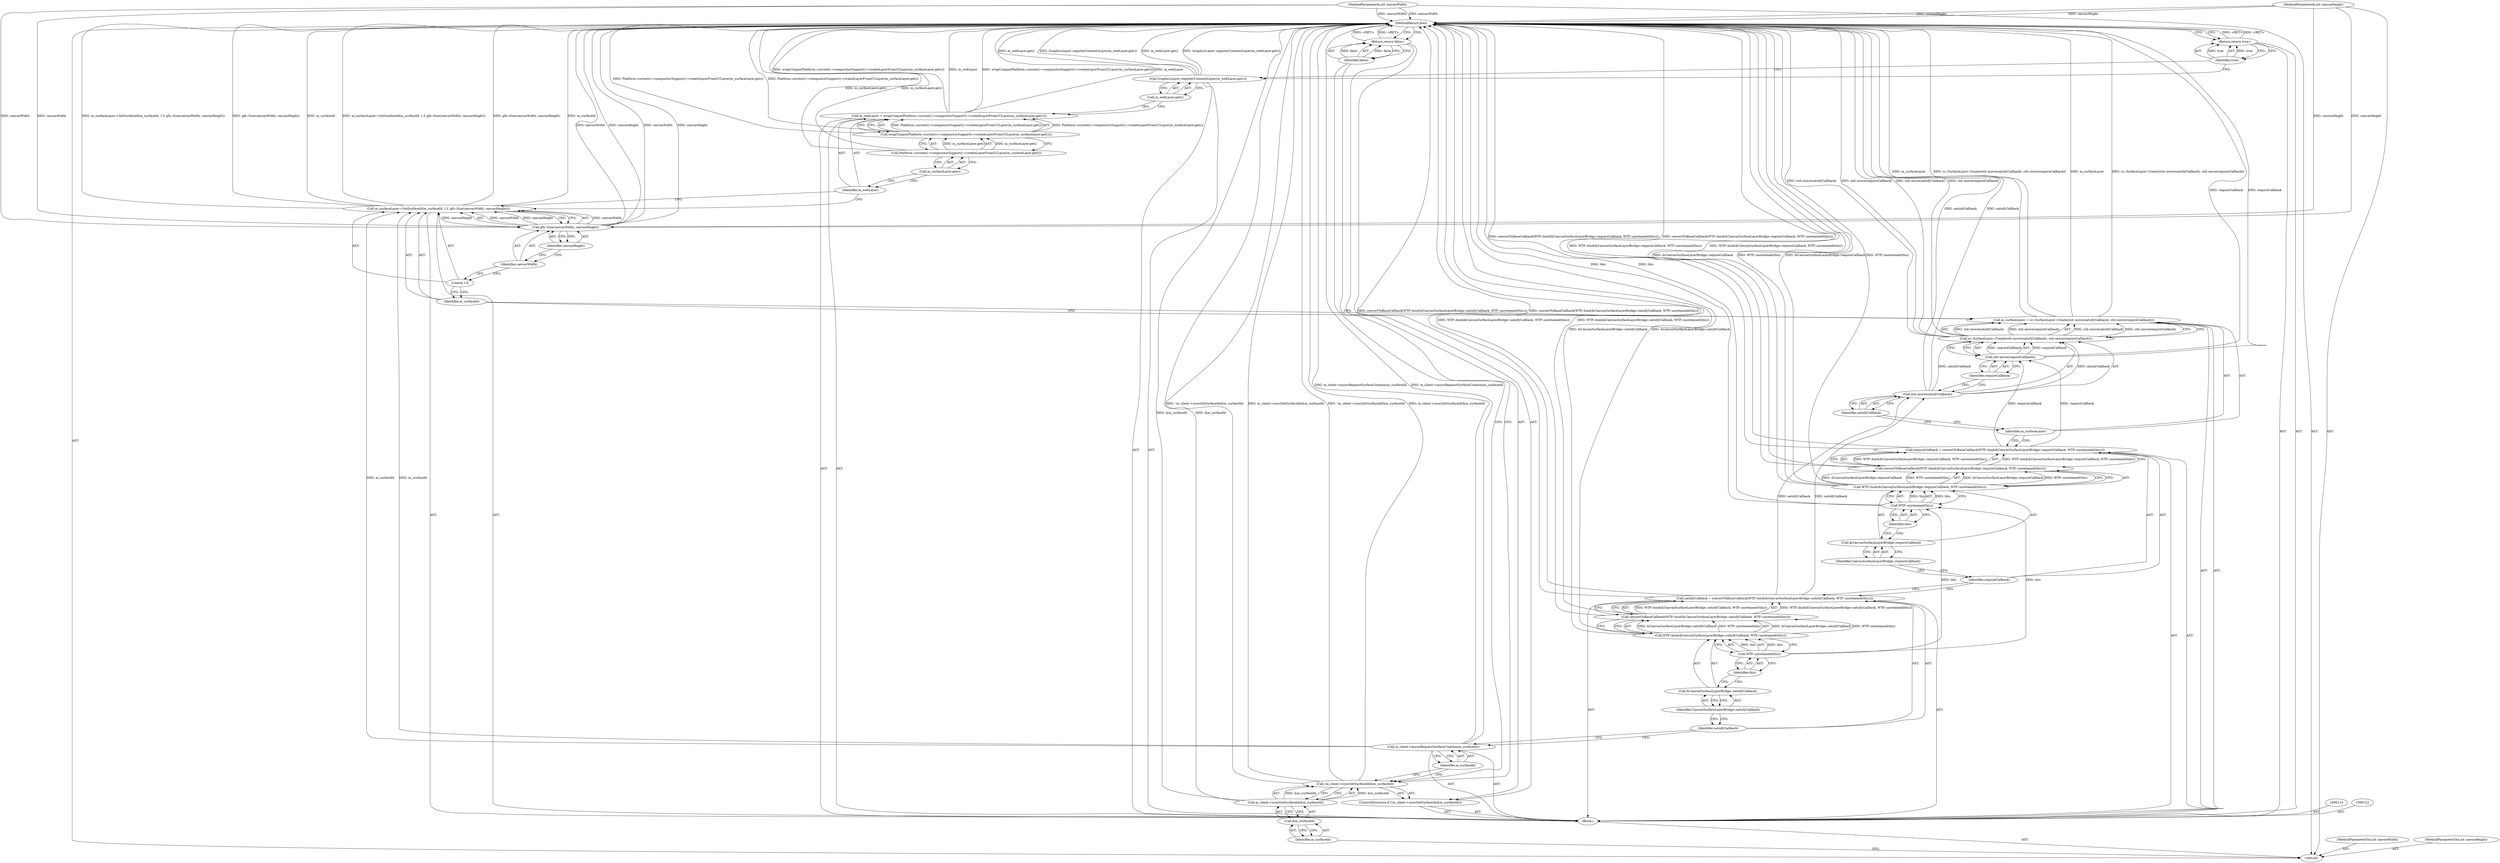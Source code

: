 digraph "1_Chrome_a3987c8b93d3abbba6ea4e438493bf996fff66b7_6" {
"1000153" [label="(MethodReturn,bool)"];
"1000101" [label="(MethodParameterIn,int canvasWidth)"];
"1000234" [label="(MethodParameterOut,int canvasWidth)"];
"1000102" [label="(MethodParameterIn,int canvasHeight)"];
"1000235" [label="(MethodParameterOut,int canvasHeight)"];
"1000139" [label="(Identifier,m_surfaceId)"];
"1000138" [label="(Call,m_surfaceLayer->SetSurfaceId(m_surfaceId, 1.f, gfx::Size(canvasWidth, canvasHeight)))"];
"1000140" [label="(Literal,1.f)"];
"1000141" [label="(Call,gfx::Size(canvasWidth, canvasHeight))"];
"1000142" [label="(Identifier,canvasWidth)"];
"1000143" [label="(Identifier,canvasHeight)"];
"1000146" [label="(Call,wrapUnique(Platform::current()->compositorSupport()->createLayerFromCCLayer(m_surfaceLayer.get())))"];
"1000147" [label="(Call,Platform::current()->compositorSupport()->createLayerFromCCLayer(m_surfaceLayer.get()))"];
"1000144" [label="(Call,m_webLayer = wrapUnique(Platform::current()->compositorSupport()->createLayerFromCCLayer(m_surfaceLayer.get())))"];
"1000145" [label="(Identifier,m_webLayer)"];
"1000148" [label="(Call,m_surfaceLayer.get())"];
"1000149" [label="(Call,GraphicsLayer::registerContentsLayer(m_webLayer.get()))"];
"1000150" [label="(Call,m_webLayer.get())"];
"1000152" [label="(Identifier,true)"];
"1000151" [label="(Return,return true;)"];
"1000103" [label="(Block,)"];
"1000106" [label="(Call,m_client->syncGetSurfaceId(&m_surfaceId))"];
"1000107" [label="(Call,&m_surfaceId)"];
"1000108" [label="(Identifier,m_surfaceId)"];
"1000104" [label="(ControlStructure,if (!m_client->syncGetSurfaceId(&m_surfaceId)))"];
"1000105" [label="(Call,!m_client->syncGetSurfaceId(&m_surfaceId))"];
"1000110" [label="(Identifier,false)"];
"1000109" [label="(Return,return false;)"];
"1000111" [label="(Call,m_client->asyncRequestSurfaceCreation(m_surfaceId))"];
"1000112" [label="(Identifier,m_surfaceId)"];
"1000120" [label="(Call,WTF::unretained(this))"];
"1000121" [label="(Identifier,this)"];
"1000114" [label="(Call,satisfyCallback = convertToBaseCallback(WTF::bind(&CanvasSurfaceLayerBridge::satisfyCallback, WTF::unretained(this))))"];
"1000115" [label="(Identifier,satisfyCallback)"];
"1000116" [label="(Call,convertToBaseCallback(WTF::bind(&CanvasSurfaceLayerBridge::satisfyCallback, WTF::unretained(this))))"];
"1000117" [label="(Call,WTF::bind(&CanvasSurfaceLayerBridge::satisfyCallback, WTF::unretained(this)))"];
"1000118" [label="(Call,&CanvasSurfaceLayerBridge::satisfyCallback)"];
"1000119" [label="(Identifier,CanvasSurfaceLayerBridge::satisfyCallback)"];
"1000129" [label="(Call,WTF::unretained(this))"];
"1000130" [label="(Identifier,this)"];
"1000123" [label="(Call,requireCallback = convertToBaseCallback(WTF::bind(&CanvasSurfaceLayerBridge::requireCallback, WTF::unretained(this))))"];
"1000124" [label="(Identifier,requireCallback)"];
"1000125" [label="(Call,convertToBaseCallback(WTF::bind(&CanvasSurfaceLayerBridge::requireCallback, WTF::unretained(this))))"];
"1000126" [label="(Call,WTF::bind(&CanvasSurfaceLayerBridge::requireCallback, WTF::unretained(this)))"];
"1000127" [label="(Call,&CanvasSurfaceLayerBridge::requireCallback)"];
"1000128" [label="(Identifier,CanvasSurfaceLayerBridge::requireCallback)"];
"1000133" [label="(Call,cc::SurfaceLayer::Create(std::move(satisfyCallback), std::move(requireCallback)))"];
"1000134" [label="(Call,std::move(satisfyCallback))"];
"1000131" [label="(Call,m_surfaceLayer = cc::SurfaceLayer::Create(std::move(satisfyCallback), std::move(requireCallback)))"];
"1000132" [label="(Identifier,m_surfaceLayer)"];
"1000135" [label="(Identifier,satisfyCallback)"];
"1000136" [label="(Call,std::move(requireCallback))"];
"1000137" [label="(Identifier,requireCallback)"];
"1000153" -> "1000100"  [label="AST: "];
"1000153" -> "1000109"  [label="CFG: "];
"1000153" -> "1000151"  [label="CFG: "];
"1000116" -> "1000153"  [label="DDG: WTF::bind(&CanvasSurfaceLayerBridge::satisfyCallback, WTF::unretained(this))"];
"1000141" -> "1000153"  [label="DDG: canvasWidth"];
"1000141" -> "1000153"  [label="DDG: canvasHeight"];
"1000123" -> "1000153"  [label="DDG: convertToBaseCallback(WTF::bind(&CanvasSurfaceLayerBridge::requireCallback, WTF::unretained(this)))"];
"1000106" -> "1000153"  [label="DDG: &m_surfaceId"];
"1000105" -> "1000153"  [label="DDG: !m_client->syncGetSurfaceId(&m_surfaceId)"];
"1000105" -> "1000153"  [label="DDG: m_client->syncGetSurfaceId(&m_surfaceId)"];
"1000126" -> "1000153"  [label="DDG: &CanvasSurfaceLayerBridge::requireCallback"];
"1000126" -> "1000153"  [label="DDG: WTF::unretained(this)"];
"1000117" -> "1000153"  [label="DDG: &CanvasSurfaceLayerBridge::satisfyCallback"];
"1000149" -> "1000153"  [label="DDG: m_webLayer.get()"];
"1000149" -> "1000153"  [label="DDG: GraphicsLayer::registerContentsLayer(m_webLayer.get())"];
"1000138" -> "1000153"  [label="DDG: m_surfaceLayer->SetSurfaceId(m_surfaceId, 1.f, gfx::Size(canvasWidth, canvasHeight))"];
"1000138" -> "1000153"  [label="DDG: gfx::Size(canvasWidth, canvasHeight)"];
"1000138" -> "1000153"  [label="DDG: m_surfaceId"];
"1000144" -> "1000153"  [label="DDG: wrapUnique(Platform::current()->compositorSupport()->createLayerFromCCLayer(m_surfaceLayer.get()))"];
"1000144" -> "1000153"  [label="DDG: m_webLayer"];
"1000129" -> "1000153"  [label="DDG: this"];
"1000125" -> "1000153"  [label="DDG: WTF::bind(&CanvasSurfaceLayerBridge::requireCallback, WTF::unretained(this))"];
"1000131" -> "1000153"  [label="DDG: m_surfaceLayer"];
"1000131" -> "1000153"  [label="DDG: cc::SurfaceLayer::Create(std::move(satisfyCallback), std::move(requireCallback))"];
"1000133" -> "1000153"  [label="DDG: std::move(satisfyCallback)"];
"1000133" -> "1000153"  [label="DDG: std::move(requireCallback)"];
"1000147" -> "1000153"  [label="DDG: m_surfaceLayer.get()"];
"1000102" -> "1000153"  [label="DDG: canvasHeight"];
"1000134" -> "1000153"  [label="DDG: satisfyCallback"];
"1000101" -> "1000153"  [label="DDG: canvasWidth"];
"1000146" -> "1000153"  [label="DDG: Platform::current()->compositorSupport()->createLayerFromCCLayer(m_surfaceLayer.get())"];
"1000111" -> "1000153"  [label="DDG: m_client->asyncRequestSurfaceCreation(m_surfaceId)"];
"1000114" -> "1000153"  [label="DDG: convertToBaseCallback(WTF::bind(&CanvasSurfaceLayerBridge::satisfyCallback, WTF::unretained(this)))"];
"1000136" -> "1000153"  [label="DDG: requireCallback"];
"1000151" -> "1000153"  [label="DDG: <RET>"];
"1000109" -> "1000153"  [label="DDG: <RET>"];
"1000101" -> "1000100"  [label="AST: "];
"1000101" -> "1000153"  [label="DDG: canvasWidth"];
"1000101" -> "1000141"  [label="DDG: canvasWidth"];
"1000234" -> "1000100"  [label="AST: "];
"1000102" -> "1000100"  [label="AST: "];
"1000102" -> "1000153"  [label="DDG: canvasHeight"];
"1000102" -> "1000141"  [label="DDG: canvasHeight"];
"1000235" -> "1000100"  [label="AST: "];
"1000139" -> "1000138"  [label="AST: "];
"1000139" -> "1000131"  [label="CFG: "];
"1000140" -> "1000139"  [label="CFG: "];
"1000138" -> "1000103"  [label="AST: "];
"1000138" -> "1000141"  [label="CFG: "];
"1000139" -> "1000138"  [label="AST: "];
"1000140" -> "1000138"  [label="AST: "];
"1000141" -> "1000138"  [label="AST: "];
"1000145" -> "1000138"  [label="CFG: "];
"1000138" -> "1000153"  [label="DDG: m_surfaceLayer->SetSurfaceId(m_surfaceId, 1.f, gfx::Size(canvasWidth, canvasHeight))"];
"1000138" -> "1000153"  [label="DDG: gfx::Size(canvasWidth, canvasHeight)"];
"1000138" -> "1000153"  [label="DDG: m_surfaceId"];
"1000111" -> "1000138"  [label="DDG: m_surfaceId"];
"1000141" -> "1000138"  [label="DDG: canvasWidth"];
"1000141" -> "1000138"  [label="DDG: canvasHeight"];
"1000140" -> "1000138"  [label="AST: "];
"1000140" -> "1000139"  [label="CFG: "];
"1000142" -> "1000140"  [label="CFG: "];
"1000141" -> "1000138"  [label="AST: "];
"1000141" -> "1000143"  [label="CFG: "];
"1000142" -> "1000141"  [label="AST: "];
"1000143" -> "1000141"  [label="AST: "];
"1000138" -> "1000141"  [label="CFG: "];
"1000141" -> "1000153"  [label="DDG: canvasWidth"];
"1000141" -> "1000153"  [label="DDG: canvasHeight"];
"1000141" -> "1000138"  [label="DDG: canvasWidth"];
"1000141" -> "1000138"  [label="DDG: canvasHeight"];
"1000101" -> "1000141"  [label="DDG: canvasWidth"];
"1000102" -> "1000141"  [label="DDG: canvasHeight"];
"1000142" -> "1000141"  [label="AST: "];
"1000142" -> "1000140"  [label="CFG: "];
"1000143" -> "1000142"  [label="CFG: "];
"1000143" -> "1000141"  [label="AST: "];
"1000143" -> "1000142"  [label="CFG: "];
"1000141" -> "1000143"  [label="CFG: "];
"1000146" -> "1000144"  [label="AST: "];
"1000146" -> "1000147"  [label="CFG: "];
"1000147" -> "1000146"  [label="AST: "];
"1000144" -> "1000146"  [label="CFG: "];
"1000146" -> "1000153"  [label="DDG: Platform::current()->compositorSupport()->createLayerFromCCLayer(m_surfaceLayer.get())"];
"1000146" -> "1000144"  [label="DDG: Platform::current()->compositorSupport()->createLayerFromCCLayer(m_surfaceLayer.get())"];
"1000147" -> "1000146"  [label="DDG: m_surfaceLayer.get()"];
"1000147" -> "1000146"  [label="AST: "];
"1000147" -> "1000148"  [label="CFG: "];
"1000148" -> "1000147"  [label="AST: "];
"1000146" -> "1000147"  [label="CFG: "];
"1000147" -> "1000153"  [label="DDG: m_surfaceLayer.get()"];
"1000147" -> "1000146"  [label="DDG: m_surfaceLayer.get()"];
"1000144" -> "1000103"  [label="AST: "];
"1000144" -> "1000146"  [label="CFG: "];
"1000145" -> "1000144"  [label="AST: "];
"1000146" -> "1000144"  [label="AST: "];
"1000150" -> "1000144"  [label="CFG: "];
"1000144" -> "1000153"  [label="DDG: wrapUnique(Platform::current()->compositorSupport()->createLayerFromCCLayer(m_surfaceLayer.get()))"];
"1000144" -> "1000153"  [label="DDG: m_webLayer"];
"1000146" -> "1000144"  [label="DDG: Platform::current()->compositorSupport()->createLayerFromCCLayer(m_surfaceLayer.get())"];
"1000145" -> "1000144"  [label="AST: "];
"1000145" -> "1000138"  [label="CFG: "];
"1000148" -> "1000145"  [label="CFG: "];
"1000148" -> "1000147"  [label="AST: "];
"1000148" -> "1000145"  [label="CFG: "];
"1000147" -> "1000148"  [label="CFG: "];
"1000149" -> "1000103"  [label="AST: "];
"1000149" -> "1000150"  [label="CFG: "];
"1000150" -> "1000149"  [label="AST: "];
"1000152" -> "1000149"  [label="CFG: "];
"1000149" -> "1000153"  [label="DDG: m_webLayer.get()"];
"1000149" -> "1000153"  [label="DDG: GraphicsLayer::registerContentsLayer(m_webLayer.get())"];
"1000150" -> "1000149"  [label="AST: "];
"1000150" -> "1000144"  [label="CFG: "];
"1000149" -> "1000150"  [label="CFG: "];
"1000152" -> "1000151"  [label="AST: "];
"1000152" -> "1000149"  [label="CFG: "];
"1000151" -> "1000152"  [label="CFG: "];
"1000152" -> "1000151"  [label="DDG: true"];
"1000151" -> "1000103"  [label="AST: "];
"1000151" -> "1000152"  [label="CFG: "];
"1000152" -> "1000151"  [label="AST: "];
"1000153" -> "1000151"  [label="CFG: "];
"1000151" -> "1000153"  [label="DDG: <RET>"];
"1000152" -> "1000151"  [label="DDG: true"];
"1000103" -> "1000100"  [label="AST: "];
"1000104" -> "1000103"  [label="AST: "];
"1000111" -> "1000103"  [label="AST: "];
"1000113" -> "1000103"  [label="AST: "];
"1000114" -> "1000103"  [label="AST: "];
"1000122" -> "1000103"  [label="AST: "];
"1000123" -> "1000103"  [label="AST: "];
"1000131" -> "1000103"  [label="AST: "];
"1000138" -> "1000103"  [label="AST: "];
"1000144" -> "1000103"  [label="AST: "];
"1000149" -> "1000103"  [label="AST: "];
"1000151" -> "1000103"  [label="AST: "];
"1000106" -> "1000105"  [label="AST: "];
"1000106" -> "1000107"  [label="CFG: "];
"1000107" -> "1000106"  [label="AST: "];
"1000105" -> "1000106"  [label="CFG: "];
"1000106" -> "1000153"  [label="DDG: &m_surfaceId"];
"1000106" -> "1000105"  [label="DDG: &m_surfaceId"];
"1000107" -> "1000106"  [label="AST: "];
"1000107" -> "1000108"  [label="CFG: "];
"1000108" -> "1000107"  [label="AST: "];
"1000106" -> "1000107"  [label="CFG: "];
"1000108" -> "1000107"  [label="AST: "];
"1000108" -> "1000100"  [label="CFG: "];
"1000107" -> "1000108"  [label="CFG: "];
"1000104" -> "1000103"  [label="AST: "];
"1000105" -> "1000104"  [label="AST: "];
"1000109" -> "1000104"  [label="AST: "];
"1000105" -> "1000104"  [label="AST: "];
"1000105" -> "1000106"  [label="CFG: "];
"1000106" -> "1000105"  [label="AST: "];
"1000110" -> "1000105"  [label="CFG: "];
"1000112" -> "1000105"  [label="CFG: "];
"1000105" -> "1000153"  [label="DDG: !m_client->syncGetSurfaceId(&m_surfaceId)"];
"1000105" -> "1000153"  [label="DDG: m_client->syncGetSurfaceId(&m_surfaceId)"];
"1000106" -> "1000105"  [label="DDG: &m_surfaceId"];
"1000110" -> "1000109"  [label="AST: "];
"1000110" -> "1000105"  [label="CFG: "];
"1000109" -> "1000110"  [label="CFG: "];
"1000110" -> "1000109"  [label="DDG: false"];
"1000109" -> "1000104"  [label="AST: "];
"1000109" -> "1000110"  [label="CFG: "];
"1000110" -> "1000109"  [label="AST: "];
"1000153" -> "1000109"  [label="CFG: "];
"1000109" -> "1000153"  [label="DDG: <RET>"];
"1000110" -> "1000109"  [label="DDG: false"];
"1000111" -> "1000103"  [label="AST: "];
"1000111" -> "1000112"  [label="CFG: "];
"1000112" -> "1000111"  [label="AST: "];
"1000115" -> "1000111"  [label="CFG: "];
"1000111" -> "1000153"  [label="DDG: m_client->asyncRequestSurfaceCreation(m_surfaceId)"];
"1000111" -> "1000138"  [label="DDG: m_surfaceId"];
"1000112" -> "1000111"  [label="AST: "];
"1000112" -> "1000105"  [label="CFG: "];
"1000111" -> "1000112"  [label="CFG: "];
"1000120" -> "1000117"  [label="AST: "];
"1000120" -> "1000121"  [label="CFG: "];
"1000121" -> "1000120"  [label="AST: "];
"1000117" -> "1000120"  [label="CFG: "];
"1000120" -> "1000117"  [label="DDG: this"];
"1000120" -> "1000129"  [label="DDG: this"];
"1000121" -> "1000120"  [label="AST: "];
"1000121" -> "1000118"  [label="CFG: "];
"1000120" -> "1000121"  [label="CFG: "];
"1000114" -> "1000103"  [label="AST: "];
"1000114" -> "1000116"  [label="CFG: "];
"1000115" -> "1000114"  [label="AST: "];
"1000116" -> "1000114"  [label="AST: "];
"1000124" -> "1000114"  [label="CFG: "];
"1000114" -> "1000153"  [label="DDG: convertToBaseCallback(WTF::bind(&CanvasSurfaceLayerBridge::satisfyCallback, WTF::unretained(this)))"];
"1000116" -> "1000114"  [label="DDG: WTF::bind(&CanvasSurfaceLayerBridge::satisfyCallback, WTF::unretained(this))"];
"1000114" -> "1000134"  [label="DDG: satisfyCallback"];
"1000115" -> "1000114"  [label="AST: "];
"1000115" -> "1000111"  [label="CFG: "];
"1000119" -> "1000115"  [label="CFG: "];
"1000116" -> "1000114"  [label="AST: "];
"1000116" -> "1000117"  [label="CFG: "];
"1000117" -> "1000116"  [label="AST: "];
"1000114" -> "1000116"  [label="CFG: "];
"1000116" -> "1000153"  [label="DDG: WTF::bind(&CanvasSurfaceLayerBridge::satisfyCallback, WTF::unretained(this))"];
"1000116" -> "1000114"  [label="DDG: WTF::bind(&CanvasSurfaceLayerBridge::satisfyCallback, WTF::unretained(this))"];
"1000117" -> "1000116"  [label="DDG: &CanvasSurfaceLayerBridge::satisfyCallback"];
"1000117" -> "1000116"  [label="DDG: WTF::unretained(this)"];
"1000117" -> "1000116"  [label="AST: "];
"1000117" -> "1000120"  [label="CFG: "];
"1000118" -> "1000117"  [label="AST: "];
"1000120" -> "1000117"  [label="AST: "];
"1000116" -> "1000117"  [label="CFG: "];
"1000117" -> "1000153"  [label="DDG: &CanvasSurfaceLayerBridge::satisfyCallback"];
"1000117" -> "1000116"  [label="DDG: &CanvasSurfaceLayerBridge::satisfyCallback"];
"1000117" -> "1000116"  [label="DDG: WTF::unretained(this)"];
"1000120" -> "1000117"  [label="DDG: this"];
"1000118" -> "1000117"  [label="AST: "];
"1000118" -> "1000119"  [label="CFG: "];
"1000119" -> "1000118"  [label="AST: "];
"1000121" -> "1000118"  [label="CFG: "];
"1000119" -> "1000118"  [label="AST: "];
"1000119" -> "1000115"  [label="CFG: "];
"1000118" -> "1000119"  [label="CFG: "];
"1000129" -> "1000126"  [label="AST: "];
"1000129" -> "1000130"  [label="CFG: "];
"1000130" -> "1000129"  [label="AST: "];
"1000126" -> "1000129"  [label="CFG: "];
"1000129" -> "1000153"  [label="DDG: this"];
"1000129" -> "1000126"  [label="DDG: this"];
"1000120" -> "1000129"  [label="DDG: this"];
"1000130" -> "1000129"  [label="AST: "];
"1000130" -> "1000127"  [label="CFG: "];
"1000129" -> "1000130"  [label="CFG: "];
"1000123" -> "1000103"  [label="AST: "];
"1000123" -> "1000125"  [label="CFG: "];
"1000124" -> "1000123"  [label="AST: "];
"1000125" -> "1000123"  [label="AST: "];
"1000132" -> "1000123"  [label="CFG: "];
"1000123" -> "1000153"  [label="DDG: convertToBaseCallback(WTF::bind(&CanvasSurfaceLayerBridge::requireCallback, WTF::unretained(this)))"];
"1000125" -> "1000123"  [label="DDG: WTF::bind(&CanvasSurfaceLayerBridge::requireCallback, WTF::unretained(this))"];
"1000123" -> "1000136"  [label="DDG: requireCallback"];
"1000124" -> "1000123"  [label="AST: "];
"1000124" -> "1000114"  [label="CFG: "];
"1000128" -> "1000124"  [label="CFG: "];
"1000125" -> "1000123"  [label="AST: "];
"1000125" -> "1000126"  [label="CFG: "];
"1000126" -> "1000125"  [label="AST: "];
"1000123" -> "1000125"  [label="CFG: "];
"1000125" -> "1000153"  [label="DDG: WTF::bind(&CanvasSurfaceLayerBridge::requireCallback, WTF::unretained(this))"];
"1000125" -> "1000123"  [label="DDG: WTF::bind(&CanvasSurfaceLayerBridge::requireCallback, WTF::unretained(this))"];
"1000126" -> "1000125"  [label="DDG: &CanvasSurfaceLayerBridge::requireCallback"];
"1000126" -> "1000125"  [label="DDG: WTF::unretained(this)"];
"1000126" -> "1000125"  [label="AST: "];
"1000126" -> "1000129"  [label="CFG: "];
"1000127" -> "1000126"  [label="AST: "];
"1000129" -> "1000126"  [label="AST: "];
"1000125" -> "1000126"  [label="CFG: "];
"1000126" -> "1000153"  [label="DDG: &CanvasSurfaceLayerBridge::requireCallback"];
"1000126" -> "1000153"  [label="DDG: WTF::unretained(this)"];
"1000126" -> "1000125"  [label="DDG: &CanvasSurfaceLayerBridge::requireCallback"];
"1000126" -> "1000125"  [label="DDG: WTF::unretained(this)"];
"1000129" -> "1000126"  [label="DDG: this"];
"1000127" -> "1000126"  [label="AST: "];
"1000127" -> "1000128"  [label="CFG: "];
"1000128" -> "1000127"  [label="AST: "];
"1000130" -> "1000127"  [label="CFG: "];
"1000128" -> "1000127"  [label="AST: "];
"1000128" -> "1000124"  [label="CFG: "];
"1000127" -> "1000128"  [label="CFG: "];
"1000133" -> "1000131"  [label="AST: "];
"1000133" -> "1000136"  [label="CFG: "];
"1000134" -> "1000133"  [label="AST: "];
"1000136" -> "1000133"  [label="AST: "];
"1000131" -> "1000133"  [label="CFG: "];
"1000133" -> "1000153"  [label="DDG: std::move(satisfyCallback)"];
"1000133" -> "1000153"  [label="DDG: std::move(requireCallback)"];
"1000133" -> "1000131"  [label="DDG: std::move(satisfyCallback)"];
"1000133" -> "1000131"  [label="DDG: std::move(requireCallback)"];
"1000134" -> "1000133"  [label="DDG: satisfyCallback"];
"1000136" -> "1000133"  [label="DDG: requireCallback"];
"1000134" -> "1000133"  [label="AST: "];
"1000134" -> "1000135"  [label="CFG: "];
"1000135" -> "1000134"  [label="AST: "];
"1000137" -> "1000134"  [label="CFG: "];
"1000134" -> "1000153"  [label="DDG: satisfyCallback"];
"1000134" -> "1000133"  [label="DDG: satisfyCallback"];
"1000114" -> "1000134"  [label="DDG: satisfyCallback"];
"1000131" -> "1000103"  [label="AST: "];
"1000131" -> "1000133"  [label="CFG: "];
"1000132" -> "1000131"  [label="AST: "];
"1000133" -> "1000131"  [label="AST: "];
"1000139" -> "1000131"  [label="CFG: "];
"1000131" -> "1000153"  [label="DDG: m_surfaceLayer"];
"1000131" -> "1000153"  [label="DDG: cc::SurfaceLayer::Create(std::move(satisfyCallback), std::move(requireCallback))"];
"1000133" -> "1000131"  [label="DDG: std::move(satisfyCallback)"];
"1000133" -> "1000131"  [label="DDG: std::move(requireCallback)"];
"1000132" -> "1000131"  [label="AST: "];
"1000132" -> "1000123"  [label="CFG: "];
"1000135" -> "1000132"  [label="CFG: "];
"1000135" -> "1000134"  [label="AST: "];
"1000135" -> "1000132"  [label="CFG: "];
"1000134" -> "1000135"  [label="CFG: "];
"1000136" -> "1000133"  [label="AST: "];
"1000136" -> "1000137"  [label="CFG: "];
"1000137" -> "1000136"  [label="AST: "];
"1000133" -> "1000136"  [label="CFG: "];
"1000136" -> "1000153"  [label="DDG: requireCallback"];
"1000136" -> "1000133"  [label="DDG: requireCallback"];
"1000123" -> "1000136"  [label="DDG: requireCallback"];
"1000137" -> "1000136"  [label="AST: "];
"1000137" -> "1000134"  [label="CFG: "];
"1000136" -> "1000137"  [label="CFG: "];
}
